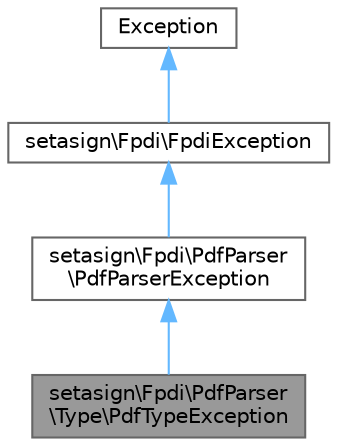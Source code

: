 digraph "setasign\Fpdi\PdfParser\Type\PdfTypeException"
{
 // LATEX_PDF_SIZE
  bgcolor="transparent";
  edge [fontname=Helvetica,fontsize=10,labelfontname=Helvetica,labelfontsize=10];
  node [fontname=Helvetica,fontsize=10,shape=box,height=0.2,width=0.4];
  Node1 [id="Node000001",label="setasign\\Fpdi\\PdfParser\l\\Type\\PdfTypeException",height=0.2,width=0.4,color="gray40", fillcolor="grey60", style="filled", fontcolor="black",tooltip=" "];
  Node2 -> Node1 [id="edge1_Node000001_Node000002",dir="back",color="steelblue1",style="solid",tooltip=" "];
  Node2 [id="Node000002",label="setasign\\Fpdi\\PdfParser\l\\PdfParserException",height=0.2,width=0.4,color="gray40", fillcolor="white", style="filled",URL="$classsetasign_1_1Fpdi_1_1PdfParser_1_1PdfParserException.html",tooltip=" "];
  Node3 -> Node2 [id="edge2_Node000002_Node000003",dir="back",color="steelblue1",style="solid",tooltip=" "];
  Node3 [id="Node000003",label="setasign\\Fpdi\\FpdiException",height=0.2,width=0.4,color="gray40", fillcolor="white", style="filled",URL="$classsetasign_1_1Fpdi_1_1FpdiException.html",tooltip=" "];
  Node4 -> Node3 [id="edge3_Node000003_Node000004",dir="back",color="steelblue1",style="solid",tooltip=" "];
  Node4 [id="Node000004",label="Exception",height=0.2,width=0.4,color="gray40", fillcolor="white", style="filled",tooltip=" "];
}
